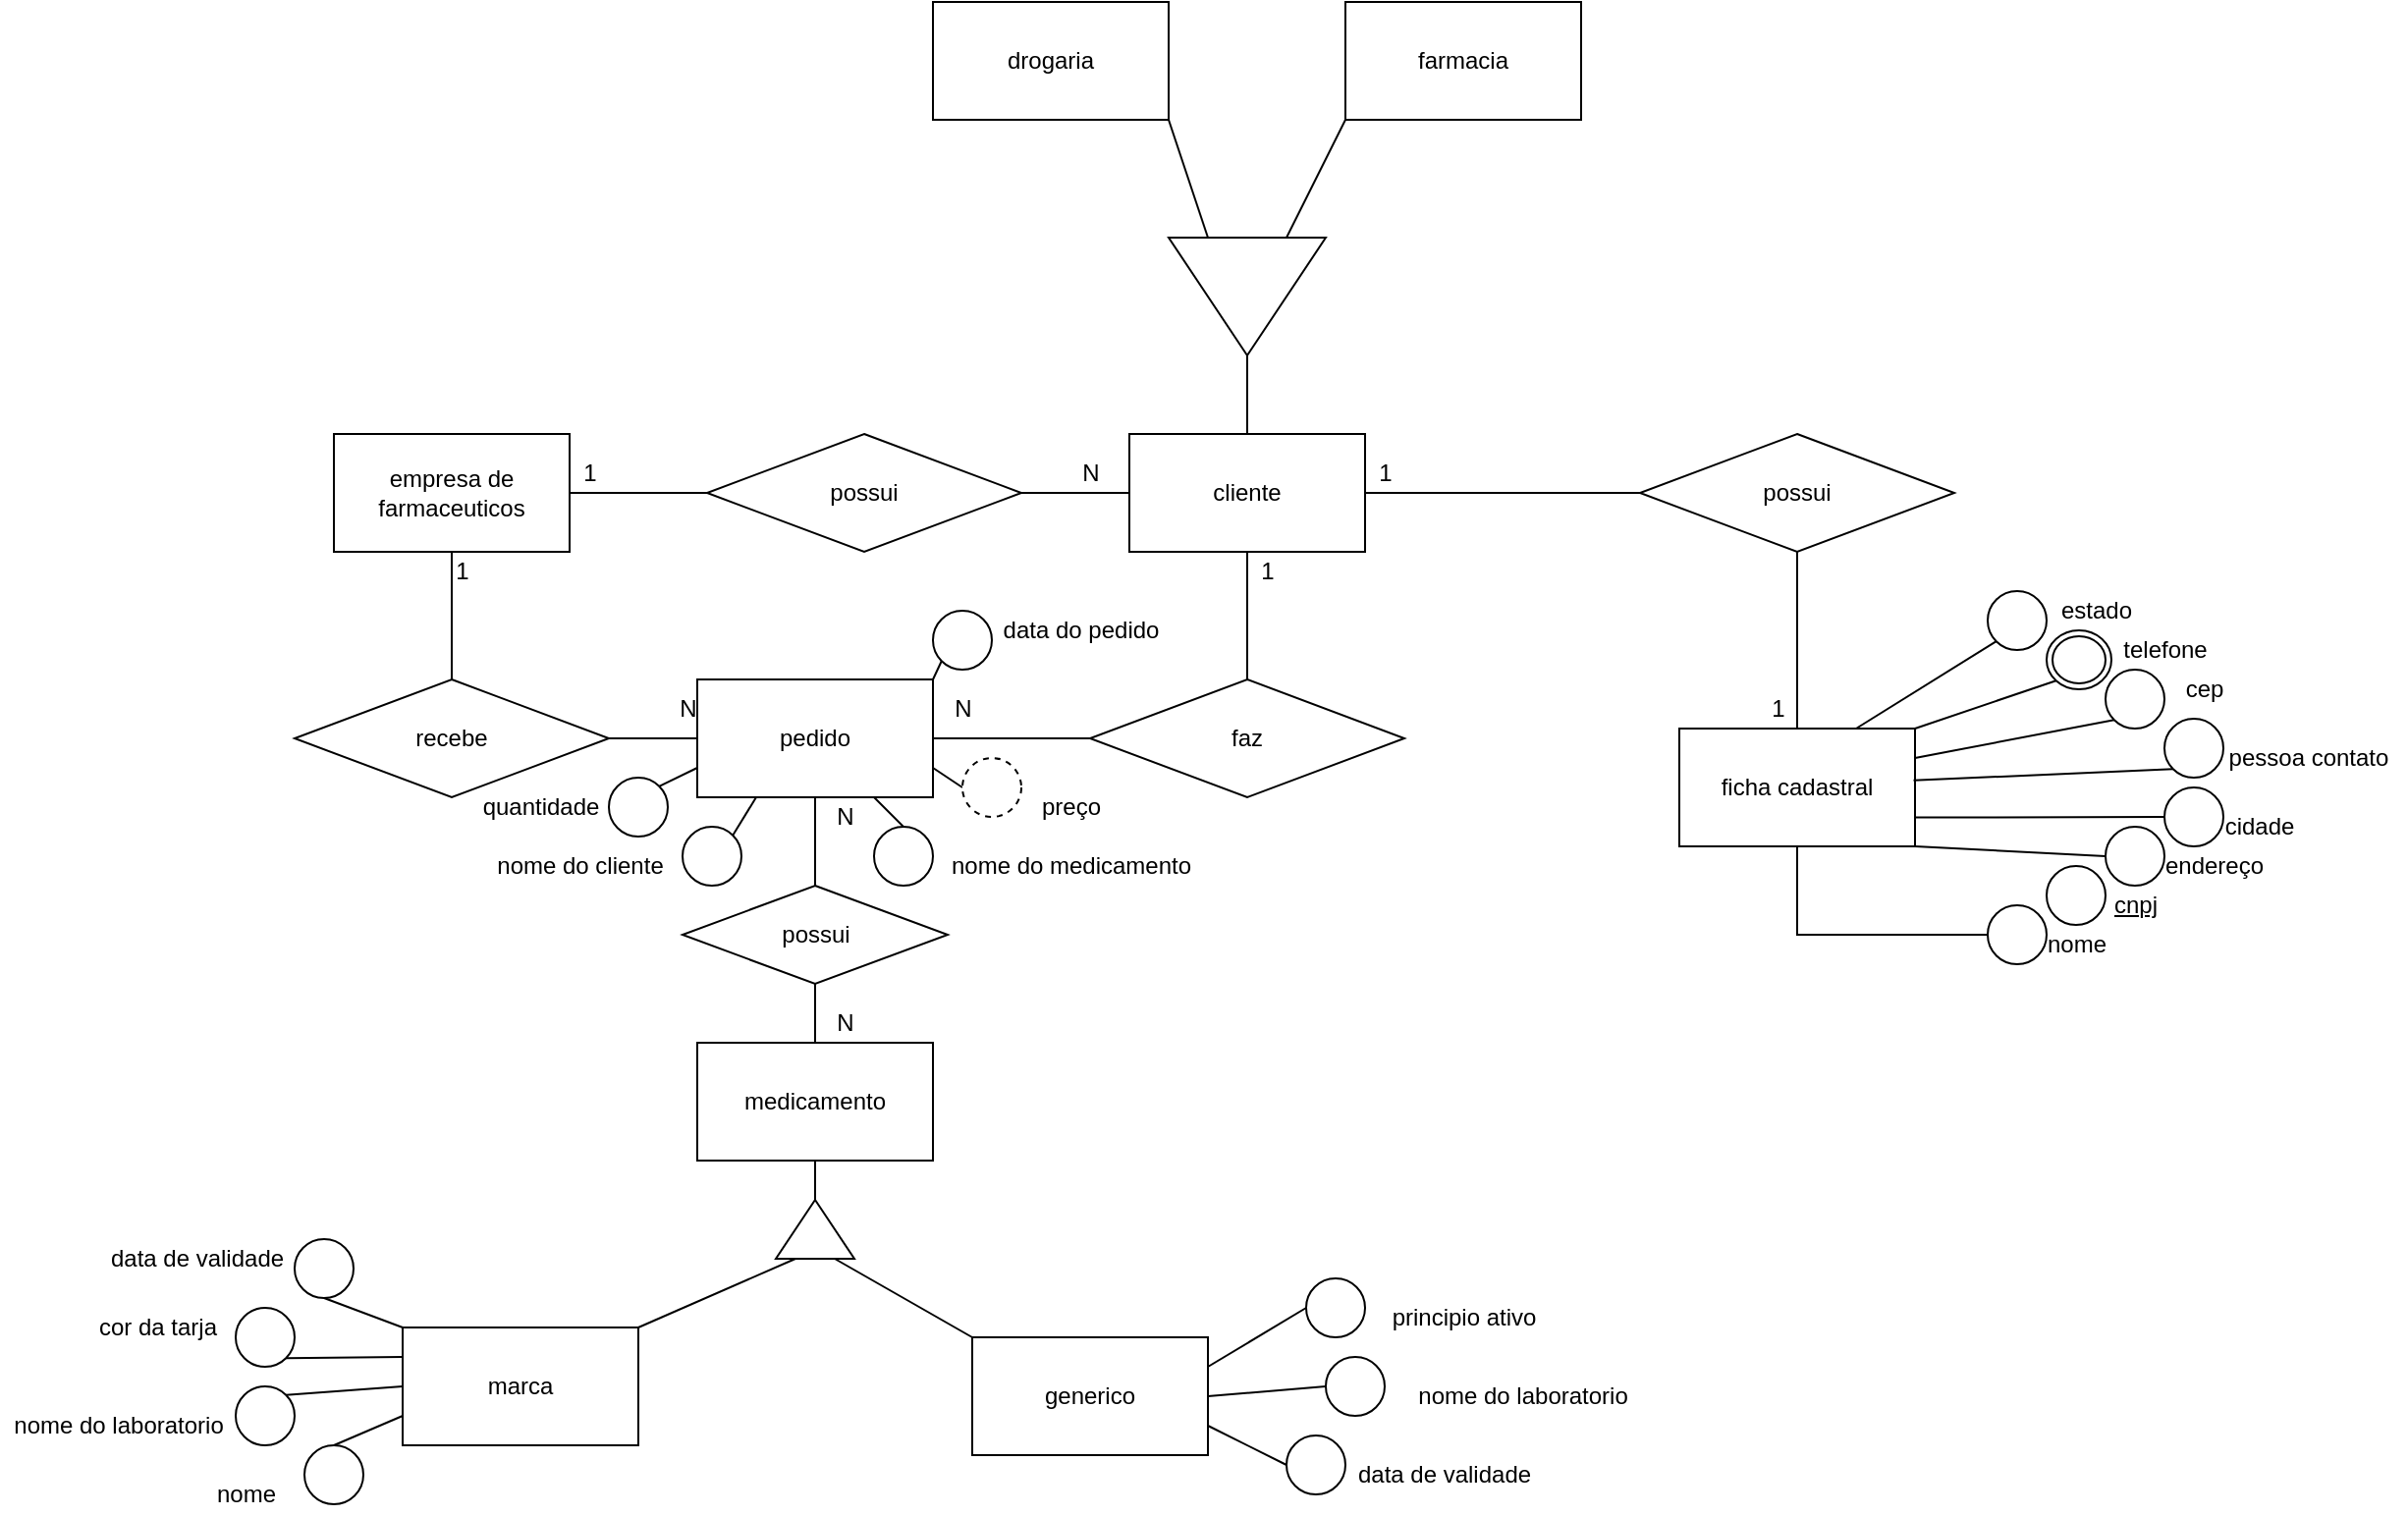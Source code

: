 <mxfile version="15.0.6" type="device"><diagram id="LzNrg_35ljmKuJdze-9o" name="Page-1"><mxGraphModel dx="2606" dy="1696" grid="1" gridSize="10" guides="1" tooltips="1" connect="1" arrows="1" fold="1" page="1" pageScale="1" pageWidth="827" pageHeight="1169" math="0" shadow="0"><root><mxCell id="0"/><mxCell id="1" parent="0"/><mxCell id="NdcTCmeIvOiv6d45ErlT-1" value="empresa de farmaceuticos" style="rounded=0;whiteSpace=wrap;html=1;" vertex="1" parent="1"><mxGeometry x="-1285" y="90" width="120" height="60" as="geometry"/></mxCell><mxCell id="NdcTCmeIvOiv6d45ErlT-2" value="cliente&lt;br&gt;" style="rounded=0;whiteSpace=wrap;html=1;" vertex="1" parent="1"><mxGeometry x="-880" y="90" width="120" height="60" as="geometry"/></mxCell><mxCell id="NdcTCmeIvOiv6d45ErlT-3" value="ficha cadastral&lt;br&gt;" style="rounded=0;whiteSpace=wrap;html=1;" vertex="1" parent="1"><mxGeometry x="-600" y="240" width="120" height="60" as="geometry"/></mxCell><mxCell id="NdcTCmeIvOiv6d45ErlT-4" value="pedido" style="rounded=0;whiteSpace=wrap;html=1;" vertex="1" parent="1"><mxGeometry x="-1100" y="215" width="120" height="60" as="geometry"/></mxCell><mxCell id="NdcTCmeIvOiv6d45ErlT-5" value="medicamento" style="whiteSpace=wrap;html=1;" vertex="1" parent="1"><mxGeometry x="-1100" y="400" width="120" height="60" as="geometry"/></mxCell><mxCell id="NdcTCmeIvOiv6d45ErlT-6" value="generico" style="whiteSpace=wrap;html=1;" vertex="1" parent="1"><mxGeometry x="-960" y="550" width="120" height="60" as="geometry"/></mxCell><mxCell id="NdcTCmeIvOiv6d45ErlT-7" value="marca" style="whiteSpace=wrap;html=1;" vertex="1" parent="1"><mxGeometry x="-1250" y="545" width="120" height="60" as="geometry"/></mxCell><mxCell id="NdcTCmeIvOiv6d45ErlT-83" style="edgeStyle=none;rounded=0;orthogonalLoop=1;jettySize=auto;html=1;exitX=1;exitY=0.5;exitDx=0;exitDy=0;entryX=0;entryY=0.5;entryDx=0;entryDy=0;endArrow=none;endFill=0;" edge="1" parent="1" source="NdcTCmeIvOiv6d45ErlT-12" target="NdcTCmeIvOiv6d45ErlT-2"><mxGeometry relative="1" as="geometry"/></mxCell><mxCell id="NdcTCmeIvOiv6d45ErlT-84" style="edgeStyle=none;rounded=0;orthogonalLoop=1;jettySize=auto;html=1;exitX=0;exitY=0.5;exitDx=0;exitDy=0;entryX=1;entryY=0.5;entryDx=0;entryDy=0;endArrow=none;endFill=0;" edge="1" parent="1" source="NdcTCmeIvOiv6d45ErlT-12" target="NdcTCmeIvOiv6d45ErlT-1"><mxGeometry relative="1" as="geometry"/></mxCell><mxCell id="NdcTCmeIvOiv6d45ErlT-12" value="possui&lt;br&gt;" style="rhombus;whiteSpace=wrap;html=1;" vertex="1" parent="1"><mxGeometry x="-1095" y="90" width="160" height="60" as="geometry"/></mxCell><mxCell id="NdcTCmeIvOiv6d45ErlT-60" style="edgeStyle=none;rounded=0;orthogonalLoop=1;jettySize=auto;html=1;exitX=0.5;exitY=0;exitDx=0;exitDy=0;entryX=0.5;entryY=1;entryDx=0;entryDy=0;endArrow=none;endFill=0;" edge="1" parent="1" source="NdcTCmeIvOiv6d45ErlT-13" target="NdcTCmeIvOiv6d45ErlT-2"><mxGeometry relative="1" as="geometry"/></mxCell><mxCell id="NdcTCmeIvOiv6d45ErlT-109" style="edgeStyle=orthogonalEdgeStyle;rounded=0;orthogonalLoop=1;jettySize=auto;html=1;exitX=0;exitY=0.5;exitDx=0;exitDy=0;entryX=1;entryY=0.5;entryDx=0;entryDy=0;endArrow=none;endFill=0;" edge="1" parent="1" source="NdcTCmeIvOiv6d45ErlT-13" target="NdcTCmeIvOiv6d45ErlT-4"><mxGeometry relative="1" as="geometry"/></mxCell><mxCell id="NdcTCmeIvOiv6d45ErlT-13" value="faz" style="rhombus;whiteSpace=wrap;html=1;" vertex="1" parent="1"><mxGeometry x="-900" y="215" width="160" height="60" as="geometry"/></mxCell><mxCell id="NdcTCmeIvOiv6d45ErlT-15" style="edgeStyle=orthogonalEdgeStyle;rounded=0;orthogonalLoop=1;jettySize=auto;html=1;exitX=0;exitY=0.5;exitDx=0;exitDy=0;entryX=1;entryY=0.5;entryDx=0;entryDy=0;endArrow=none;endFill=0;" edge="1" parent="1" source="NdcTCmeIvOiv6d45ErlT-14" target="NdcTCmeIvOiv6d45ErlT-2"><mxGeometry relative="1" as="geometry"/></mxCell><mxCell id="NdcTCmeIvOiv6d45ErlT-16" style="edgeStyle=orthogonalEdgeStyle;rounded=0;orthogonalLoop=1;jettySize=auto;html=1;exitX=0.5;exitY=1;exitDx=0;exitDy=0;entryX=0.5;entryY=0;entryDx=0;entryDy=0;endArrow=none;endFill=0;" edge="1" parent="1" source="NdcTCmeIvOiv6d45ErlT-14" target="NdcTCmeIvOiv6d45ErlT-3"><mxGeometry relative="1" as="geometry"/></mxCell><mxCell id="NdcTCmeIvOiv6d45ErlT-14" value="possui&lt;br&gt;" style="rhombus;whiteSpace=wrap;html=1;" vertex="1" parent="1"><mxGeometry x="-620" y="90" width="160" height="60" as="geometry"/></mxCell><mxCell id="NdcTCmeIvOiv6d45ErlT-56" style="edgeStyle=none;rounded=0;orthogonalLoop=1;jettySize=auto;html=1;exitX=0;exitY=1;exitDx=0;exitDy=0;entryX=0.75;entryY=0;entryDx=0;entryDy=0;endArrow=none;endFill=0;" edge="1" parent="1" source="NdcTCmeIvOiv6d45ErlT-17" target="NdcTCmeIvOiv6d45ErlT-3"><mxGeometry relative="1" as="geometry"/></mxCell><mxCell id="NdcTCmeIvOiv6d45ErlT-17" value="" style="ellipse;whiteSpace=wrap;html=1;aspect=fixed;" vertex="1" parent="1"><mxGeometry x="-443" y="170" width="30" height="30" as="geometry"/></mxCell><mxCell id="NdcTCmeIvOiv6d45ErlT-49" style="edgeStyle=none;rounded=0;orthogonalLoop=1;jettySize=auto;html=1;exitX=0;exitY=1;exitDx=0;exitDy=0;entryX=1;entryY=0.25;entryDx=0;entryDy=0;endArrow=none;endFill=0;" edge="1" parent="1" source="NdcTCmeIvOiv6d45ErlT-19" target="NdcTCmeIvOiv6d45ErlT-3"><mxGeometry relative="1" as="geometry"/></mxCell><mxCell id="NdcTCmeIvOiv6d45ErlT-19" value="" style="ellipse;whiteSpace=wrap;html=1;aspect=fixed;" vertex="1" parent="1"><mxGeometry x="-383" y="210" width="30" height="30" as="geometry"/></mxCell><mxCell id="NdcTCmeIvOiv6d45ErlT-46" style="edgeStyle=none;rounded=0;orthogonalLoop=1;jettySize=auto;html=1;exitX=0;exitY=0.5;exitDx=0;exitDy=0;endArrow=none;endFill=0;" edge="1" parent="1" source="NdcTCmeIvOiv6d45ErlT-20"><mxGeometry relative="1" as="geometry"><mxPoint x="-480" y="300" as="targetPoint"/></mxGeometry></mxCell><mxCell id="NdcTCmeIvOiv6d45ErlT-20" value="" style="ellipse;whiteSpace=wrap;html=1;aspect=fixed;" vertex="1" parent="1"><mxGeometry x="-383" y="290" width="30" height="30" as="geometry"/></mxCell><mxCell id="NdcTCmeIvOiv6d45ErlT-41" style="edgeStyle=orthogonalEdgeStyle;rounded=0;orthogonalLoop=1;jettySize=auto;html=1;exitX=0;exitY=0.5;exitDx=0;exitDy=0;entryX=0.5;entryY=1;entryDx=0;entryDy=0;endArrow=none;endFill=0;" edge="1" parent="1" source="NdcTCmeIvOiv6d45ErlT-22" target="NdcTCmeIvOiv6d45ErlT-3"><mxGeometry relative="1" as="geometry"/></mxCell><mxCell id="NdcTCmeIvOiv6d45ErlT-22" value="" style="ellipse;whiteSpace=wrap;html=1;aspect=fixed;" vertex="1" parent="1"><mxGeometry x="-443" y="330" width="30" height="30" as="geometry"/></mxCell><mxCell id="NdcTCmeIvOiv6d45ErlT-47" style="edgeStyle=none;rounded=0;orthogonalLoop=1;jettySize=auto;html=1;exitX=0;exitY=0.5;exitDx=0;exitDy=0;endArrow=none;endFill=0;" edge="1" parent="1" source="NdcTCmeIvOiv6d45ErlT-23"><mxGeometry relative="1" as="geometry"><mxPoint x="-480" y="285.286" as="targetPoint"/></mxGeometry></mxCell><mxCell id="NdcTCmeIvOiv6d45ErlT-23" value="" style="ellipse;whiteSpace=wrap;html=1;aspect=fixed;" vertex="1" parent="1"><mxGeometry x="-353" y="270" width="30" height="30" as="geometry"/></mxCell><mxCell id="NdcTCmeIvOiv6d45ErlT-103" style="edgeStyle=none;rounded=0;orthogonalLoop=1;jettySize=auto;html=1;exitX=0.5;exitY=1;exitDx=0;exitDy=0;entryX=0;entryY=0;entryDx=0;entryDy=0;endArrow=none;endFill=0;" edge="1" parent="1" source="NdcTCmeIvOiv6d45ErlT-24" target="NdcTCmeIvOiv6d45ErlT-7"><mxGeometry relative="1" as="geometry"/></mxCell><mxCell id="NdcTCmeIvOiv6d45ErlT-24" value="" style="ellipse;whiteSpace=wrap;html=1;aspect=fixed;" vertex="1" parent="1"><mxGeometry x="-1305" y="500" width="30" height="30" as="geometry"/></mxCell><mxCell id="NdcTCmeIvOiv6d45ErlT-48" style="edgeStyle=none;rounded=0;orthogonalLoop=1;jettySize=auto;html=1;exitX=0;exitY=1;exitDx=0;exitDy=0;entryX=0.994;entryY=0.44;entryDx=0;entryDy=0;entryPerimeter=0;endArrow=none;endFill=0;" edge="1" parent="1" source="NdcTCmeIvOiv6d45ErlT-25" target="NdcTCmeIvOiv6d45ErlT-3"><mxGeometry relative="1" as="geometry"/></mxCell><mxCell id="NdcTCmeIvOiv6d45ErlT-25" value="" style="ellipse;whiteSpace=wrap;html=1;aspect=fixed;" vertex="1" parent="1"><mxGeometry x="-353" y="235" width="30" height="30" as="geometry"/></mxCell><mxCell id="NdcTCmeIvOiv6d45ErlT-28" value="nome" style="text;html=1;align=center;verticalAlign=middle;resizable=0;points=[];autosize=1;strokeColor=none;fillColor=none;" vertex="1" parent="1"><mxGeometry x="-423" y="340" width="50" height="20" as="geometry"/></mxCell><mxCell id="NdcTCmeIvOiv6d45ErlT-29" value="&lt;u&gt;cnpj&lt;/u&gt;" style="text;html=1;align=center;verticalAlign=middle;resizable=0;points=[];autosize=1;strokeColor=none;fillColor=none;" vertex="1" parent="1"><mxGeometry x="-388" y="320" width="40" height="20" as="geometry"/></mxCell><mxCell id="NdcTCmeIvOiv6d45ErlT-30" value="endereço" style="text;html=1;align=center;verticalAlign=middle;resizable=0;points=[];autosize=1;strokeColor=none;fillColor=none;" vertex="1" parent="1"><mxGeometry x="-363" y="300" width="70" height="20" as="geometry"/></mxCell><mxCell id="NdcTCmeIvOiv6d45ErlT-31" value="cidade" style="text;html=1;align=center;verticalAlign=middle;resizable=0;points=[];autosize=1;strokeColor=none;fillColor=none;" vertex="1" parent="1"><mxGeometry x="-330" y="280" width="50" height="20" as="geometry"/></mxCell><mxCell id="NdcTCmeIvOiv6d45ErlT-32" value="estado" style="text;html=1;align=center;verticalAlign=middle;resizable=0;points=[];autosize=1;strokeColor=none;fillColor=none;" vertex="1" parent="1"><mxGeometry x="-413" y="170" width="50" height="20" as="geometry"/></mxCell><mxCell id="NdcTCmeIvOiv6d45ErlT-33" value="cep" style="text;html=1;align=center;verticalAlign=middle;resizable=0;points=[];autosize=1;strokeColor=none;fillColor=none;" vertex="1" parent="1"><mxGeometry x="-348" y="210" width="30" height="20" as="geometry"/></mxCell><mxCell id="NdcTCmeIvOiv6d45ErlT-36" value="telefone" style="text;html=1;align=center;verticalAlign=middle;resizable=0;points=[];autosize=1;strokeColor=none;fillColor=none;" vertex="1" parent="1"><mxGeometry x="-383" y="190" width="60" height="20" as="geometry"/></mxCell><mxCell id="NdcTCmeIvOiv6d45ErlT-37" value="pessoa contato&lt;br&gt;" style="text;html=1;align=center;verticalAlign=middle;resizable=0;points=[];autosize=1;strokeColor=none;fillColor=none;" vertex="1" parent="1"><mxGeometry x="-330" y="245" width="100" height="20" as="geometry"/></mxCell><mxCell id="NdcTCmeIvOiv6d45ErlT-45" style="edgeStyle=none;rounded=0;orthogonalLoop=1;jettySize=auto;html=1;exitX=1;exitY=0.75;exitDx=0;exitDy=0;entryX=1;entryY=1;entryDx=0;entryDy=0;endArrow=none;endFill=0;" edge="1" parent="1" source="NdcTCmeIvOiv6d45ErlT-3" target="NdcTCmeIvOiv6d45ErlT-3"><mxGeometry relative="1" as="geometry"/></mxCell><mxCell id="NdcTCmeIvOiv6d45ErlT-57" value="1" style="text;html=1;align=center;verticalAlign=middle;resizable=0;points=[];autosize=1;strokeColor=none;fillColor=none;" vertex="1" parent="1"><mxGeometry x="-760" y="100" width="20" height="20" as="geometry"/></mxCell><mxCell id="NdcTCmeIvOiv6d45ErlT-58" value="1" style="text;html=1;align=center;verticalAlign=middle;resizable=0;points=[];autosize=1;strokeColor=none;fillColor=none;" vertex="1" parent="1"><mxGeometry x="-560" y="220" width="20" height="20" as="geometry"/></mxCell><mxCell id="NdcTCmeIvOiv6d45ErlT-61" value="1" style="text;html=1;align=center;verticalAlign=middle;resizable=0;points=[];autosize=1;strokeColor=none;fillColor=none;" vertex="1" parent="1"><mxGeometry x="-820" y="150" width="20" height="20" as="geometry"/></mxCell><mxCell id="NdcTCmeIvOiv6d45ErlT-62" value="N" style="text;html=1;align=center;verticalAlign=middle;resizable=0;points=[];autosize=1;strokeColor=none;fillColor=none;" vertex="1" parent="1"><mxGeometry x="-975" y="220" width="20" height="20" as="geometry"/></mxCell><mxCell id="NdcTCmeIvOiv6d45ErlT-65" style="edgeStyle=none;rounded=0;orthogonalLoop=1;jettySize=auto;html=1;exitX=0;exitY=0.25;exitDx=0;exitDy=0;entryX=1;entryY=0;entryDx=0;entryDy=0;endArrow=none;endFill=0;" edge="1" parent="1" source="NdcTCmeIvOiv6d45ErlT-64" target="NdcTCmeIvOiv6d45ErlT-7"><mxGeometry relative="1" as="geometry"/></mxCell><mxCell id="NdcTCmeIvOiv6d45ErlT-66" style="edgeStyle=none;rounded=0;orthogonalLoop=1;jettySize=auto;html=1;exitX=0;exitY=0.75;exitDx=0;exitDy=0;entryX=0;entryY=0;entryDx=0;entryDy=0;endArrow=none;endFill=0;" edge="1" parent="1" source="NdcTCmeIvOiv6d45ErlT-64" target="NdcTCmeIvOiv6d45ErlT-6"><mxGeometry relative="1" as="geometry"/></mxCell><mxCell id="NdcTCmeIvOiv6d45ErlT-67" style="edgeStyle=none;rounded=0;orthogonalLoop=1;jettySize=auto;html=1;exitX=1;exitY=0.5;exitDx=0;exitDy=0;entryX=0.5;entryY=1;entryDx=0;entryDy=0;endArrow=none;endFill=0;" edge="1" parent="1" source="NdcTCmeIvOiv6d45ErlT-64" target="NdcTCmeIvOiv6d45ErlT-5"><mxGeometry relative="1" as="geometry"/></mxCell><mxCell id="NdcTCmeIvOiv6d45ErlT-64" value="&lt;span style=&quot;color: rgba(0 , 0 , 0 , 0) ; font-family: monospace ; font-size: 0px&quot;&gt;%3CmxGraphModel%3E%3Croot%3E%3CmxCell%20id%3D%220%22%2F%3E%3CmxCell%20id%3D%221%22%20parent%3D%220%22%2F%3E%3CmxCell%20id%3D%222%22%20value%3D%22%22%20style%3D%22triangle%3BwhiteSpace%3Dwrap%3Bhtml%3D1%3Bdirection%3Dnorth%3B%22%20vertex%3D%221%22%20parent%3D%221%22%3E%3CmxGeometry%20x%3D%22-1110%22%20y%3D%22410%22%20width%3D%2240%22%20height%3D%2230%22%20as%3D%22geometry%22%2F%3E%3C%2FmxCell%3E%3C%2Froot%3E%3C%2FmxGraphModel%3E&lt;/span&gt;" style="triangle;whiteSpace=wrap;html=1;direction=north;" vertex="1" parent="1"><mxGeometry x="-1060" y="480" width="40" height="30" as="geometry"/></mxCell><mxCell id="NdcTCmeIvOiv6d45ErlT-68" value="N" style="text;html=1;align=center;verticalAlign=middle;resizable=0;points=[];autosize=1;strokeColor=none;fillColor=none;" vertex="1" parent="1"><mxGeometry x="-1035" y="275" width="20" height="20" as="geometry"/></mxCell><mxCell id="NdcTCmeIvOiv6d45ErlT-69" value="N" style="text;html=1;align=center;verticalAlign=middle;resizable=0;points=[];autosize=1;strokeColor=none;fillColor=none;" vertex="1" parent="1"><mxGeometry x="-1035" y="380" width="20" height="20" as="geometry"/></mxCell><mxCell id="NdcTCmeIvOiv6d45ErlT-106" style="edgeStyle=none;rounded=0;orthogonalLoop=1;jettySize=auto;html=1;exitX=1;exitY=0;exitDx=0;exitDy=0;entryX=0;entryY=0.5;entryDx=0;entryDy=0;endArrow=none;endFill=0;" edge="1" parent="1" source="NdcTCmeIvOiv6d45ErlT-70" target="NdcTCmeIvOiv6d45ErlT-7"><mxGeometry relative="1" as="geometry"/></mxCell><mxCell id="NdcTCmeIvOiv6d45ErlT-70" value="" style="ellipse;whiteSpace=wrap;html=1;aspect=fixed;" vertex="1" parent="1"><mxGeometry x="-1335" y="575" width="30" height="30" as="geometry"/></mxCell><mxCell id="NdcTCmeIvOiv6d45ErlT-102" style="edgeStyle=none;rounded=0;orthogonalLoop=1;jettySize=auto;html=1;exitX=0;exitY=0.5;exitDx=0;exitDy=0;entryX=1;entryY=0.75;entryDx=0;entryDy=0;endArrow=none;endFill=0;" edge="1" parent="1" source="NdcTCmeIvOiv6d45ErlT-71" target="NdcTCmeIvOiv6d45ErlT-6"><mxGeometry relative="1" as="geometry"/></mxCell><mxCell id="NdcTCmeIvOiv6d45ErlT-71" value="" style="ellipse;whiteSpace=wrap;html=1;aspect=fixed;" vertex="1" parent="1"><mxGeometry x="-800" y="600" width="30" height="30" as="geometry"/></mxCell><mxCell id="NdcTCmeIvOiv6d45ErlT-100" style="edgeStyle=none;rounded=0;orthogonalLoop=1;jettySize=auto;html=1;exitX=0;exitY=0.5;exitDx=0;exitDy=0;entryX=1;entryY=0.5;entryDx=0;entryDy=0;endArrow=none;endFill=0;" edge="1" parent="1" source="NdcTCmeIvOiv6d45ErlT-72" target="NdcTCmeIvOiv6d45ErlT-6"><mxGeometry relative="1" as="geometry"/></mxCell><mxCell id="NdcTCmeIvOiv6d45ErlT-72" value="" style="ellipse;whiteSpace=wrap;html=1;aspect=fixed;" vertex="1" parent="1"><mxGeometry x="-780" y="560" width="30" height="30" as="geometry"/></mxCell><mxCell id="NdcTCmeIvOiv6d45ErlT-104" style="edgeStyle=none;rounded=0;orthogonalLoop=1;jettySize=auto;html=1;exitX=1;exitY=1;exitDx=0;exitDy=0;entryX=0;entryY=0.25;entryDx=0;entryDy=0;endArrow=none;endFill=0;" edge="1" parent="1" source="NdcTCmeIvOiv6d45ErlT-73" target="NdcTCmeIvOiv6d45ErlT-7"><mxGeometry relative="1" as="geometry"/></mxCell><mxCell id="NdcTCmeIvOiv6d45ErlT-73" value="" style="ellipse;whiteSpace=wrap;html=1;aspect=fixed;" vertex="1" parent="1"><mxGeometry x="-1335" y="535" width="30" height="30" as="geometry"/></mxCell><mxCell id="NdcTCmeIvOiv6d45ErlT-105" style="edgeStyle=none;rounded=0;orthogonalLoop=1;jettySize=auto;html=1;exitX=0.5;exitY=0;exitDx=0;exitDy=0;entryX=0;entryY=0.75;entryDx=0;entryDy=0;endArrow=none;endFill=0;" edge="1" parent="1" source="NdcTCmeIvOiv6d45ErlT-74" target="NdcTCmeIvOiv6d45ErlT-7"><mxGeometry relative="1" as="geometry"/></mxCell><mxCell id="NdcTCmeIvOiv6d45ErlT-74" value="" style="ellipse;whiteSpace=wrap;html=1;aspect=fixed;" vertex="1" parent="1"><mxGeometry x="-1300" y="605" width="30" height="30" as="geometry"/></mxCell><mxCell id="NdcTCmeIvOiv6d45ErlT-101" style="edgeStyle=none;rounded=0;orthogonalLoop=1;jettySize=auto;html=1;exitX=0;exitY=0.5;exitDx=0;exitDy=0;entryX=1;entryY=0.25;entryDx=0;entryDy=0;endArrow=none;endFill=0;" edge="1" parent="1" source="NdcTCmeIvOiv6d45ErlT-75" target="NdcTCmeIvOiv6d45ErlT-6"><mxGeometry relative="1" as="geometry"/></mxCell><mxCell id="NdcTCmeIvOiv6d45ErlT-75" value="" style="ellipse;whiteSpace=wrap;html=1;aspect=fixed;" vertex="1" parent="1"><mxGeometry x="-790" y="520" width="30" height="30" as="geometry"/></mxCell><mxCell id="NdcTCmeIvOiv6d45ErlT-76" value="principio ativo" style="text;html=1;align=center;verticalAlign=middle;resizable=0;points=[];autosize=1;strokeColor=none;fillColor=none;" vertex="1" parent="1"><mxGeometry x="-755" y="530" width="90" height="20" as="geometry"/></mxCell><mxCell id="NdcTCmeIvOiv6d45ErlT-77" value="data de validade" style="text;html=1;align=center;verticalAlign=middle;resizable=0;points=[];autosize=1;strokeColor=none;fillColor=none;" vertex="1" parent="1"><mxGeometry x="-1405" y="500" width="100" height="20" as="geometry"/></mxCell><mxCell id="NdcTCmeIvOiv6d45ErlT-78" value="nome do laboratorio" style="text;html=1;align=center;verticalAlign=middle;resizable=0;points=[];autosize=1;strokeColor=none;fillColor=none;" vertex="1" parent="1"><mxGeometry x="-1455" y="585" width="120" height="20" as="geometry"/></mxCell><mxCell id="NdcTCmeIvOiv6d45ErlT-79" value="nome" style="text;html=1;align=center;verticalAlign=middle;resizable=0;points=[];autosize=1;strokeColor=none;fillColor=none;" vertex="1" parent="1"><mxGeometry x="-1355" y="620" width="50" height="20" as="geometry"/></mxCell><mxCell id="NdcTCmeIvOiv6d45ErlT-80" value="data de validade" style="text;html=1;align=center;verticalAlign=middle;resizable=0;points=[];autosize=1;strokeColor=none;fillColor=none;" vertex="1" parent="1"><mxGeometry x="-770" y="610" width="100" height="20" as="geometry"/></mxCell><mxCell id="NdcTCmeIvOiv6d45ErlT-81" value="nome do laboratorio" style="text;html=1;align=center;verticalAlign=middle;resizable=0;points=[];autosize=1;strokeColor=none;fillColor=none;" vertex="1" parent="1"><mxGeometry x="-740" y="570" width="120" height="20" as="geometry"/></mxCell><mxCell id="NdcTCmeIvOiv6d45ErlT-82" value="cor da tarja" style="text;html=1;align=center;verticalAlign=middle;resizable=0;points=[];autosize=1;strokeColor=none;fillColor=none;" vertex="1" parent="1"><mxGeometry x="-1415" y="535" width="80" height="20" as="geometry"/></mxCell><mxCell id="NdcTCmeIvOiv6d45ErlT-88" style="edgeStyle=none;rounded=0;orthogonalLoop=1;jettySize=auto;html=1;exitX=1;exitY=0.5;exitDx=0;exitDy=0;entryX=0.5;entryY=0;entryDx=0;entryDy=0;endArrow=none;endFill=0;" edge="1" parent="1" source="NdcTCmeIvOiv6d45ErlT-87" target="NdcTCmeIvOiv6d45ErlT-2"><mxGeometry relative="1" as="geometry"/></mxCell><mxCell id="NdcTCmeIvOiv6d45ErlT-93" style="edgeStyle=none;rounded=0;orthogonalLoop=1;jettySize=auto;html=1;exitX=0;exitY=0.75;exitDx=0;exitDy=0;entryX=1;entryY=1;entryDx=0;entryDy=0;endArrow=none;endFill=0;" edge="1" parent="1" source="NdcTCmeIvOiv6d45ErlT-87" target="NdcTCmeIvOiv6d45ErlT-91"><mxGeometry relative="1" as="geometry"/></mxCell><mxCell id="NdcTCmeIvOiv6d45ErlT-94" style="edgeStyle=none;rounded=0;orthogonalLoop=1;jettySize=auto;html=1;exitX=0;exitY=0.25;exitDx=0;exitDy=0;entryX=0;entryY=1;entryDx=0;entryDy=0;endArrow=none;endFill=0;" edge="1" parent="1" source="NdcTCmeIvOiv6d45ErlT-87" target="NdcTCmeIvOiv6d45ErlT-92"><mxGeometry relative="1" as="geometry"/></mxCell><mxCell id="NdcTCmeIvOiv6d45ErlT-87" value="" style="triangle;whiteSpace=wrap;html=1;direction=south;" vertex="1" parent="1"><mxGeometry x="-860" y="-10" width="80" height="60" as="geometry"/></mxCell><mxCell id="NdcTCmeIvOiv6d45ErlT-91" value="drogaria" style="rounded=0;whiteSpace=wrap;html=1;" vertex="1" parent="1"><mxGeometry x="-980" y="-130" width="120" height="60" as="geometry"/></mxCell><mxCell id="NdcTCmeIvOiv6d45ErlT-92" value="farmacia" style="rounded=0;whiteSpace=wrap;html=1;" vertex="1" parent="1"><mxGeometry x="-770" y="-130" width="120" height="60" as="geometry"/></mxCell><mxCell id="NdcTCmeIvOiv6d45ErlT-95" value="1" style="text;html=1;align=center;verticalAlign=middle;resizable=0;points=[];autosize=1;strokeColor=none;fillColor=none;" vertex="1" parent="1"><mxGeometry x="-1165" y="100" width="20" height="20" as="geometry"/></mxCell><mxCell id="NdcTCmeIvOiv6d45ErlT-98" value="N" style="text;html=1;align=center;verticalAlign=middle;resizable=0;points=[];autosize=1;strokeColor=none;fillColor=none;" vertex="1" parent="1"><mxGeometry x="-910" y="100" width="20" height="20" as="geometry"/></mxCell><mxCell id="NdcTCmeIvOiv6d45ErlT-112" style="edgeStyle=orthogonalEdgeStyle;rounded=0;orthogonalLoop=1;jettySize=auto;html=1;exitX=0.5;exitY=0;exitDx=0;exitDy=0;entryX=0.5;entryY=1;entryDx=0;entryDy=0;endArrow=none;endFill=0;" edge="1" parent="1" source="NdcTCmeIvOiv6d45ErlT-111" target="NdcTCmeIvOiv6d45ErlT-1"><mxGeometry relative="1" as="geometry"/></mxCell><mxCell id="NdcTCmeIvOiv6d45ErlT-113" style="edgeStyle=orthogonalEdgeStyle;rounded=0;orthogonalLoop=1;jettySize=auto;html=1;exitX=1;exitY=0.5;exitDx=0;exitDy=0;entryX=0;entryY=0.5;entryDx=0;entryDy=0;endArrow=none;endFill=0;" edge="1" parent="1" source="NdcTCmeIvOiv6d45ErlT-111" target="NdcTCmeIvOiv6d45ErlT-4"><mxGeometry relative="1" as="geometry"/></mxCell><mxCell id="NdcTCmeIvOiv6d45ErlT-111" value="recebe" style="rhombus;whiteSpace=wrap;html=1;" vertex="1" parent="1"><mxGeometry x="-1305" y="215" width="160" height="60" as="geometry"/></mxCell><mxCell id="NdcTCmeIvOiv6d45ErlT-114" value="1" style="text;html=1;align=center;verticalAlign=middle;resizable=0;points=[];autosize=1;strokeColor=none;fillColor=none;" vertex="1" parent="1"><mxGeometry x="-1230" y="150" width="20" height="20" as="geometry"/></mxCell><mxCell id="NdcTCmeIvOiv6d45ErlT-115" value="N" style="text;html=1;align=center;verticalAlign=middle;resizable=0;points=[];autosize=1;strokeColor=none;fillColor=none;" vertex="1" parent="1"><mxGeometry x="-1115" y="220" width="20" height="20" as="geometry"/></mxCell><mxCell id="NdcTCmeIvOiv6d45ErlT-134" style="edgeStyle=none;rounded=0;orthogonalLoop=1;jettySize=auto;html=1;exitX=0.5;exitY=0;exitDx=0;exitDy=0;entryX=0.75;entryY=1;entryDx=0;entryDy=0;endArrow=none;endFill=0;" edge="1" parent="1" source="NdcTCmeIvOiv6d45ErlT-116" target="NdcTCmeIvOiv6d45ErlT-4"><mxGeometry relative="1" as="geometry"/></mxCell><mxCell id="NdcTCmeIvOiv6d45ErlT-116" value="" style="ellipse;whiteSpace=wrap;html=1;aspect=fixed;" vertex="1" parent="1"><mxGeometry x="-1010" y="290" width="30" height="30" as="geometry"/></mxCell><mxCell id="NdcTCmeIvOiv6d45ErlT-120" style="edgeStyle=orthogonalEdgeStyle;rounded=0;orthogonalLoop=1;jettySize=auto;html=1;exitX=0.5;exitY=1;exitDx=0;exitDy=0;endArrow=none;endFill=0;" edge="1" parent="1" source="NdcTCmeIvOiv6d45ErlT-118" target="NdcTCmeIvOiv6d45ErlT-5"><mxGeometry relative="1" as="geometry"/></mxCell><mxCell id="NdcTCmeIvOiv6d45ErlT-121" style="edgeStyle=orthogonalEdgeStyle;rounded=0;orthogonalLoop=1;jettySize=auto;html=1;exitX=0.5;exitY=0;exitDx=0;exitDy=0;entryX=0.5;entryY=1;entryDx=0;entryDy=0;endArrow=none;endFill=0;" edge="1" parent="1" source="NdcTCmeIvOiv6d45ErlT-118" target="NdcTCmeIvOiv6d45ErlT-4"><mxGeometry relative="1" as="geometry"/></mxCell><mxCell id="NdcTCmeIvOiv6d45ErlT-118" value="possui" style="rhombus;whiteSpace=wrap;html=1;" vertex="1" parent="1"><mxGeometry x="-1107.5" y="320" width="135" height="50" as="geometry"/></mxCell><mxCell id="NdcTCmeIvOiv6d45ErlT-122" value="nome do cliente&lt;br&gt;" style="text;html=1;align=center;verticalAlign=middle;resizable=0;points=[];autosize=1;strokeColor=none;fillColor=none;" vertex="1" parent="1"><mxGeometry x="-1210" y="300" width="100" height="20" as="geometry"/></mxCell><mxCell id="NdcTCmeIvOiv6d45ErlT-123" value="data do pedido" style="text;html=1;align=center;verticalAlign=middle;resizable=0;points=[];autosize=1;strokeColor=none;fillColor=none;" vertex="1" parent="1"><mxGeometry x="-950" y="180" width="90" height="20" as="geometry"/></mxCell><mxCell id="NdcTCmeIvOiv6d45ErlT-124" value="nome do medicamento" style="text;html=1;align=center;verticalAlign=middle;resizable=0;points=[];autosize=1;strokeColor=none;fillColor=none;" vertex="1" parent="1"><mxGeometry x="-980" y="300" width="140" height="20" as="geometry"/></mxCell><mxCell id="NdcTCmeIvOiv6d45ErlT-126" value="quantidade" style="text;html=1;align=center;verticalAlign=middle;resizable=0;points=[];autosize=1;strokeColor=none;fillColor=none;" vertex="1" parent="1"><mxGeometry x="-1215" y="270" width="70" height="20" as="geometry"/></mxCell><mxCell id="NdcTCmeIvOiv6d45ErlT-127" value="preço" style="text;html=1;align=center;verticalAlign=middle;resizable=0;points=[];autosize=1;strokeColor=none;fillColor=none;" vertex="1" parent="1"><mxGeometry x="-935" y="270" width="50" height="20" as="geometry"/></mxCell><mxCell id="NdcTCmeIvOiv6d45ErlT-132" style="edgeStyle=none;rounded=0;orthogonalLoop=1;jettySize=auto;html=1;exitX=1;exitY=0;exitDx=0;exitDy=0;entryX=0.25;entryY=1;entryDx=0;entryDy=0;endArrow=none;endFill=0;" edge="1" parent="1" source="NdcTCmeIvOiv6d45ErlT-128" target="NdcTCmeIvOiv6d45ErlT-4"><mxGeometry relative="1" as="geometry"/></mxCell><mxCell id="NdcTCmeIvOiv6d45ErlT-128" value="" style="ellipse;whiteSpace=wrap;html=1;aspect=fixed;" vertex="1" parent="1"><mxGeometry x="-1107.5" y="290" width="30" height="30" as="geometry"/></mxCell><mxCell id="NdcTCmeIvOiv6d45ErlT-136" style="edgeStyle=none;rounded=0;orthogonalLoop=1;jettySize=auto;html=1;exitX=0;exitY=1;exitDx=0;exitDy=0;entryX=1;entryY=0;entryDx=0;entryDy=0;endArrow=none;endFill=0;" edge="1" parent="1" source="NdcTCmeIvOiv6d45ErlT-129" target="NdcTCmeIvOiv6d45ErlT-4"><mxGeometry relative="1" as="geometry"/></mxCell><mxCell id="NdcTCmeIvOiv6d45ErlT-129" value="" style="ellipse;whiteSpace=wrap;html=1;aspect=fixed;" vertex="1" parent="1"><mxGeometry x="-980" y="180" width="30" height="30" as="geometry"/></mxCell><mxCell id="NdcTCmeIvOiv6d45ErlT-133" style="edgeStyle=none;rounded=0;orthogonalLoop=1;jettySize=auto;html=1;exitX=1;exitY=0;exitDx=0;exitDy=0;entryX=0;entryY=0.75;entryDx=0;entryDy=0;endArrow=none;endFill=0;" edge="1" parent="1" source="NdcTCmeIvOiv6d45ErlT-130" target="NdcTCmeIvOiv6d45ErlT-4"><mxGeometry relative="1" as="geometry"/></mxCell><mxCell id="NdcTCmeIvOiv6d45ErlT-130" value="" style="ellipse;whiteSpace=wrap;html=1;aspect=fixed;" vertex="1" parent="1"><mxGeometry x="-1145" y="265" width="30" height="30" as="geometry"/></mxCell><mxCell id="NdcTCmeIvOiv6d45ErlT-138" style="edgeStyle=none;rounded=0;orthogonalLoop=1;jettySize=auto;html=1;exitX=0;exitY=0.5;exitDx=0;exitDy=0;entryX=1;entryY=0.75;entryDx=0;entryDy=0;endArrow=none;endFill=0;" edge="1" parent="1" source="NdcTCmeIvOiv6d45ErlT-137" target="NdcTCmeIvOiv6d45ErlT-4"><mxGeometry relative="1" as="geometry"/></mxCell><mxCell id="NdcTCmeIvOiv6d45ErlT-137" value="" style="ellipse;whiteSpace=wrap;html=1;align=center;dashed=1;" vertex="1" parent="1"><mxGeometry x="-965" y="255" width="30" height="30" as="geometry"/></mxCell><mxCell id="NdcTCmeIvOiv6d45ErlT-140" value="" style="ellipse;whiteSpace=wrap;html=1;align=center;fontStyle=4;" vertex="1" parent="1"><mxGeometry x="-413" y="310" width="30" height="30" as="geometry"/></mxCell><mxCell id="NdcTCmeIvOiv6d45ErlT-142" style="edgeStyle=none;rounded=0;orthogonalLoop=1;jettySize=auto;html=1;exitX=0;exitY=1;exitDx=0;exitDy=0;entryX=1;entryY=0;entryDx=0;entryDy=0;endArrow=none;endFill=0;" edge="1" parent="1" source="NdcTCmeIvOiv6d45ErlT-141" target="NdcTCmeIvOiv6d45ErlT-3"><mxGeometry relative="1" as="geometry"/></mxCell><mxCell id="NdcTCmeIvOiv6d45ErlT-141" value="" style="ellipse;shape=doubleEllipse;margin=3;whiteSpace=wrap;html=1;align=center;" vertex="1" parent="1"><mxGeometry x="-413" y="190" width="33" height="30" as="geometry"/></mxCell></root></mxGraphModel></diagram></mxfile>